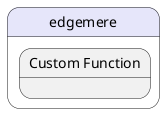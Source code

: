 @startuml
left to right direction




state "edgemere" as pstatename #lavender {
    state "Custom Function" as edgemerefunction {
    }
}





@enduml
